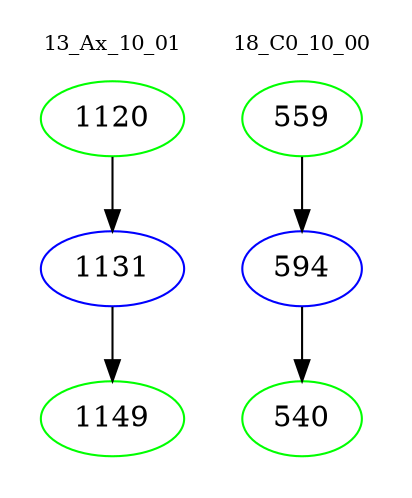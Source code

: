 digraph{
subgraph cluster_0 {
color = white
label = "13_Ax_10_01";
fontsize=10;
T0_1120 [label="1120", color="green"]
T0_1120 -> T0_1131 [color="black"]
T0_1131 [label="1131", color="blue"]
T0_1131 -> T0_1149 [color="black"]
T0_1149 [label="1149", color="green"]
}
subgraph cluster_1 {
color = white
label = "18_C0_10_00";
fontsize=10;
T1_559 [label="559", color="green"]
T1_559 -> T1_594 [color="black"]
T1_594 [label="594", color="blue"]
T1_594 -> T1_540 [color="black"]
T1_540 [label="540", color="green"]
}
}
